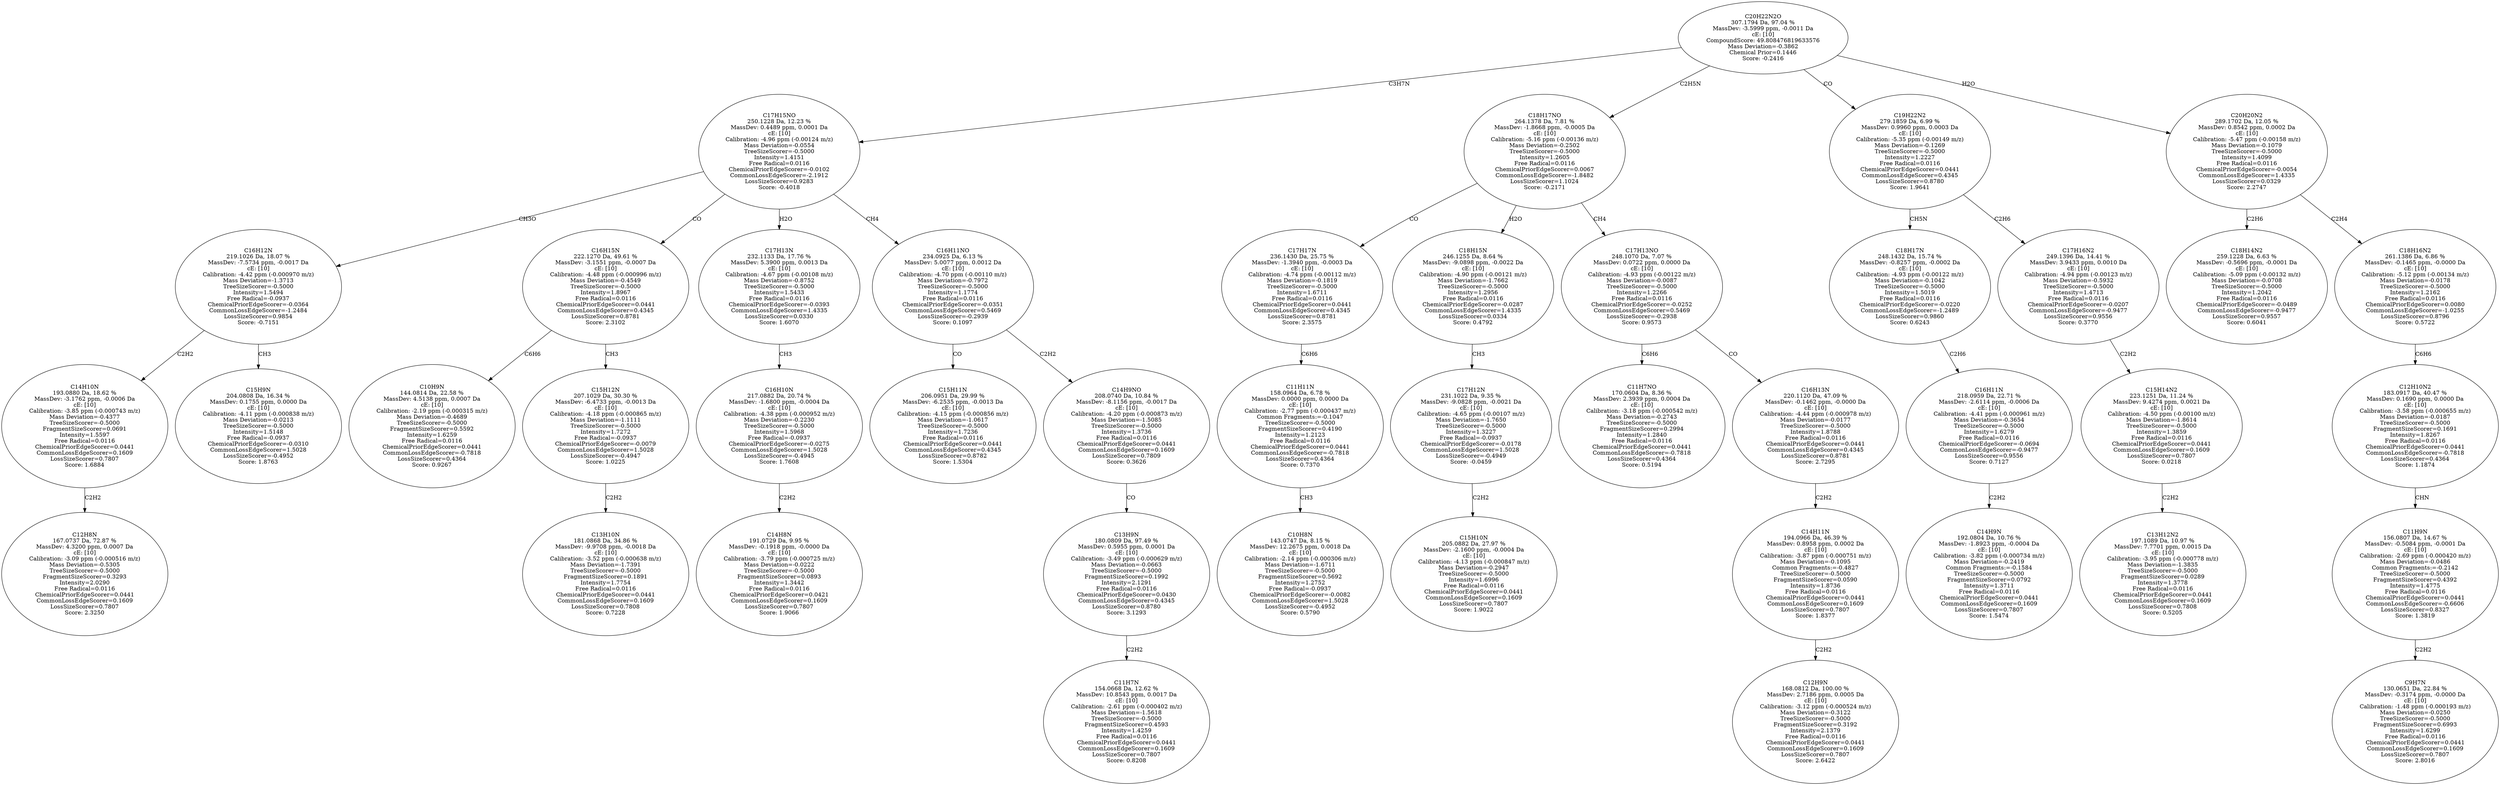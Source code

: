 strict digraph {
v1 [label="C12H8N\n167.0737 Da, 72.87 %\nMassDev: 4.3200 ppm, 0.0007 Da\ncE: [10]\nCalibration: -3.09 ppm (-0.000516 m/z)\nMass Deviation=-0.5305\nTreeSizeScorer=-0.5000\nFragmentSizeScorer=0.3293\nIntensity=2.0290\nFree Radical=0.0116\nChemicalPriorEdgeScorer=0.0441\nCommonLossEdgeScorer=0.1609\nLossSizeScorer=0.7807\nScore: 2.3250"];
v2 [label="C14H10N\n193.0880 Da, 18.62 %\nMassDev: -3.1762 ppm, -0.0006 Da\ncE: [10]\nCalibration: -3.85 ppm (-0.000743 m/z)\nMass Deviation=-0.4377\nTreeSizeScorer=-0.5000\nFragmentSizeScorer=0.0691\nIntensity=1.5597\nFree Radical=0.0116\nChemicalPriorEdgeScorer=0.0441\nCommonLossEdgeScorer=0.1609\nLossSizeScorer=0.7807\nScore: 1.6884"];
v3 [label="C15H9N\n204.0808 Da, 16.34 %\nMassDev: 0.1755 ppm, 0.0000 Da\ncE: [10]\nCalibration: -4.11 ppm (-0.000838 m/z)\nMass Deviation=-0.0213\nTreeSizeScorer=-0.5000\nIntensity=1.5148\nFree Radical=-0.0937\nChemicalPriorEdgeScorer=-0.0310\nCommonLossEdgeScorer=1.5028\nLossSizeScorer=-0.4952\nScore: 1.8763"];
v4 [label="C16H12N\n219.1026 Da, 18.07 %\nMassDev: -7.5734 ppm, -0.0017 Da\ncE: [10]\nCalibration: -4.42 ppm (-0.000970 m/z)\nMass Deviation=-1.3713\nTreeSizeScorer=-0.5000\nIntensity=1.5494\nFree Radical=-0.0937\nChemicalPriorEdgeScorer=-0.0364\nCommonLossEdgeScorer=-1.2484\nLossSizeScorer=0.9854\nScore: -0.7151"];
v5 [label="C10H9N\n144.0814 Da, 22.58 %\nMassDev: 4.5138 ppm, 0.0007 Da\ncE: [10]\nCalibration: -2.19 ppm (-0.000315 m/z)\nMass Deviation=-0.4689\nTreeSizeScorer=-0.5000\nFragmentSizeScorer=0.5592\nIntensity=1.6259\nFree Radical=0.0116\nChemicalPriorEdgeScorer=0.0441\nCommonLossEdgeScorer=-0.7818\nLossSizeScorer=0.4364\nScore: 0.9267"];
v6 [label="C13H10N\n181.0868 Da, 34.86 %\nMassDev: -9.9708 ppm, -0.0018 Da\ncE: [10]\nCalibration: -3.52 ppm (-0.000638 m/z)\nMass Deviation=-1.7391\nTreeSizeScorer=-0.5000\nFragmentSizeScorer=0.1891\nIntensity=1.7754\nFree Radical=0.0116\nChemicalPriorEdgeScorer=0.0441\nCommonLossEdgeScorer=0.1609\nLossSizeScorer=0.7808\nScore: 0.7228"];
v7 [label="C15H12N\n207.1029 Da, 30.30 %\nMassDev: -6.4733 ppm, -0.0013 Da\ncE: [10]\nCalibration: -4.18 ppm (-0.000865 m/z)\nMass Deviation=-1.1111\nTreeSizeScorer=-0.5000\nIntensity=1.7272\nFree Radical=-0.0937\nChemicalPriorEdgeScorer=-0.0079\nCommonLossEdgeScorer=1.5028\nLossSizeScorer=-0.4947\nScore: 1.0225"];
v8 [label="C16H15N\n222.1270 Da, 49.61 %\nMassDev: -3.1551 ppm, -0.0007 Da\ncE: [10]\nCalibration: -4.48 ppm (-0.000996 m/z)\nMass Deviation=-0.4549\nTreeSizeScorer=-0.5000\nIntensity=1.8967\nFree Radical=0.0116\nChemicalPriorEdgeScorer=0.0441\nCommonLossEdgeScorer=0.4345\nLossSizeScorer=0.8781\nScore: 2.3102"];
v9 [label="C14H8N\n191.0729 Da, 9.95 %\nMassDev: -0.1918 ppm, -0.0000 Da\ncE: [10]\nCalibration: -3.79 ppm (-0.000725 m/z)\nMass Deviation=-0.0222\nTreeSizeScorer=-0.5000\nFragmentSizeScorer=0.0893\nIntensity=1.3442\nFree Radical=0.0116\nChemicalPriorEdgeScorer=0.0421\nCommonLossEdgeScorer=0.1609\nLossSizeScorer=0.7807\nScore: 1.9066"];
v10 [label="C16H10N\n217.0882 Da, 20.74 %\nMassDev: -1.6800 ppm, -0.0004 Da\ncE: [10]\nCalibration: -4.38 ppm (-0.000952 m/z)\nMass Deviation=-0.2230\nTreeSizeScorer=-0.5000\nIntensity=1.5968\nFree Radical=-0.0937\nChemicalPriorEdgeScorer=-0.0275\nCommonLossEdgeScorer=1.5028\nLossSizeScorer=-0.4945\nScore: 1.7608"];
v11 [label="C17H13N\n232.1133 Da, 17.76 %\nMassDev: 5.3900 ppm, 0.0013 Da\ncE: [10]\nCalibration: -4.67 ppm (-0.00108 m/z)\nMass Deviation=-0.8752\nTreeSizeScorer=-0.5000\nIntensity=1.5433\nFree Radical=0.0116\nChemicalPriorEdgeScorer=-0.0393\nCommonLossEdgeScorer=1.4335\nLossSizeScorer=0.0330\nScore: 1.6070"];
v12 [label="C15H11N\n206.0951 Da, 29.99 %\nMassDev: -6.2535 ppm, -0.0013 Da\ncE: [10]\nCalibration: -4.15 ppm (-0.000856 m/z)\nMass Deviation=-1.0617\nTreeSizeScorer=-0.5000\nIntensity=1.7236\nFree Radical=0.0116\nChemicalPriorEdgeScorer=0.0441\nCommonLossEdgeScorer=0.4345\nLossSizeScorer=0.8782\nScore: 1.5304"];
v13 [label="C11H7N\n154.0668 Da, 12.62 %\nMassDev: 10.8543 ppm, 0.0017 Da\ncE: [10]\nCalibration: -2.61 ppm (-0.000402 m/z)\nMass Deviation=-1.5618\nTreeSizeScorer=-0.5000\nFragmentSizeScorer=0.4593\nIntensity=1.4259\nFree Radical=0.0116\nChemicalPriorEdgeScorer=0.0441\nCommonLossEdgeScorer=0.1609\nLossSizeScorer=0.7807\nScore: 0.8208"];
v14 [label="C13H9N\n180.0809 Da, 97.49 %\nMassDev: 0.5955 ppm, 0.0001 Da\ncE: [10]\nCalibration: -3.49 ppm (-0.000629 m/z)\nMass Deviation=-0.0663\nTreeSizeScorer=-0.5000\nFragmentSizeScorer=0.1992\nIntensity=2.1291\nFree Radical=0.0116\nChemicalPriorEdgeScorer=0.0430\nCommonLossEdgeScorer=0.4345\nLossSizeScorer=0.8780\nScore: 3.1293"];
v15 [label="C14H9NO\n208.0740 Da, 10.84 %\nMassDev: -8.1156 ppm, -0.0017 Da\ncE: [10]\nCalibration: -4.20 ppm (-0.000873 m/z)\nMass Deviation=-1.5085\nTreeSizeScorer=-0.5000\nIntensity=1.3736\nFree Radical=0.0116\nChemicalPriorEdgeScorer=0.0441\nCommonLossEdgeScorer=0.1609\nLossSizeScorer=0.7809\nScore: 0.3626"];
v16 [label="C16H11NO\n234.0925 Da, 6.13 %\nMassDev: 5.0077 ppm, 0.0012 Da\ncE: [10]\nCalibration: -4.70 ppm (-0.00110 m/z)\nMass Deviation=-0.7972\nTreeSizeScorer=-0.5000\nIntensity=1.1774\nFree Radical=0.0116\nChemicalPriorEdgeScorer=-0.0351\nCommonLossEdgeScorer=0.5469\nLossSizeScorer=-0.2939\nScore: 0.1097"];
v17 [label="C17H15NO\n250.1228 Da, 12.23 %\nMassDev: 0.4489 ppm, 0.0001 Da\ncE: [10]\nCalibration: -4.96 ppm (-0.00124 m/z)\nMass Deviation=-0.0554\nTreeSizeScorer=-0.5000\nIntensity=1.4151\nFree Radical=0.0116\nChemicalPriorEdgeScorer=-0.0102\nCommonLossEdgeScorer=-2.1912\nLossSizeScorer=0.9283\nScore: -0.4018"];
v18 [label="C10H8N\n143.0747 Da, 8.15 %\nMassDev: 12.2675 ppm, 0.0018 Da\ncE: [10]\nCalibration: -2.14 ppm (-0.000306 m/z)\nMass Deviation=-1.6711\nTreeSizeScorer=-0.5000\nFragmentSizeScorer=0.5692\nIntensity=1.2752\nFree Radical=-0.0937\nChemicalPriorEdgeScorer=-0.0082\nCommonLossEdgeScorer=1.5028\nLossSizeScorer=-0.4952\nScore: 0.5790"];
v19 [label="C11H11N\n158.0964 Da, 6.78 %\nMassDev: 0.0000 ppm, 0.0000 Da\ncE: [10]\nCalibration: -2.77 ppm (-0.000437 m/z)\nCommon Fragments:=-0.1047\nTreeSizeScorer=-0.5000\nFragmentSizeScorer=0.4190\nIntensity=1.2123\nFree Radical=0.0116\nChemicalPriorEdgeScorer=0.0441\nCommonLossEdgeScorer=-0.7818\nLossSizeScorer=0.4364\nScore: 0.7370"];
v20 [label="C17H17N\n236.1430 Da, 25.75 %\nMassDev: -1.3940 ppm, -0.0003 Da\ncE: [10]\nCalibration: -4.74 ppm (-0.00112 m/z)\nMass Deviation=-0.1819\nTreeSizeScorer=-0.5000\nIntensity=1.6711\nFree Radical=0.0116\nChemicalPriorEdgeScorer=0.0441\nCommonLossEdgeScorer=0.4345\nLossSizeScorer=0.8781\nScore: 2.3575"];
v21 [label="C15H10N\n205.0882 Da, 27.97 %\nMassDev: -2.1600 ppm, -0.0004 Da\ncE: [10]\nCalibration: -4.13 ppm (-0.000847 m/z)\nMass Deviation=-0.2947\nTreeSizeScorer=-0.5000\nIntensity=1.6996\nFree Radical=0.0116\nChemicalPriorEdgeScorer=0.0441\nCommonLossEdgeScorer=0.1609\nLossSizeScorer=0.7807\nScore: 1.9022"];
v22 [label="C17H12N\n231.1022 Da, 9.35 %\nMassDev: -9.0828 ppm, -0.0021 Da\ncE: [10]\nCalibration: -4.65 ppm (-0.00107 m/z)\nMass Deviation=-1.7650\nTreeSizeScorer=-0.5000\nIntensity=1.3227\nFree Radical=-0.0937\nChemicalPriorEdgeScorer=-0.0178\nCommonLossEdgeScorer=1.5028\nLossSizeScorer=-0.4949\nScore: -0.0459"];
v23 [label="C18H15N\n246.1255 Da, 8.64 %\nMassDev: -9.0898 ppm, -0.0022 Da\ncE: [10]\nCalibration: -4.90 ppm (-0.00121 m/z)\nMass Deviation=-1.7662\nTreeSizeScorer=-0.5000\nIntensity=1.2956\nFree Radical=0.0116\nChemicalPriorEdgeScorer=-0.0287\nCommonLossEdgeScorer=1.4335\nLossSizeScorer=0.0334\nScore: 0.4792"];
v24 [label="C11H7NO\n170.0604 Da, 8.36 %\nMassDev: 2.3939 ppm, 0.0004 Da\ncE: [10]\nCalibration: -3.18 ppm (-0.000542 m/z)\nMass Deviation=-0.2743\nTreeSizeScorer=-0.5000\nFragmentSizeScorer=0.2994\nIntensity=1.2840\nFree Radical=0.0116\nChemicalPriorEdgeScorer=0.0441\nCommonLossEdgeScorer=-0.7818\nLossSizeScorer=0.4364\nScore: 0.5194"];
v25 [label="C12H9N\n168.0812 Da, 100.00 %\nMassDev: 2.7186 ppm, 0.0005 Da\ncE: [10]\nCalibration: -3.12 ppm (-0.000524 m/z)\nMass Deviation=-0.3122\nTreeSizeScorer=-0.5000\nFragmentSizeScorer=0.3192\nIntensity=2.1379\nFree Radical=0.0116\nChemicalPriorEdgeScorer=0.0441\nCommonLossEdgeScorer=0.1609\nLossSizeScorer=0.7807\nScore: 2.6422"];
v26 [label="C14H11N\n194.0966 Da, 46.39 %\nMassDev: 0.8958 ppm, 0.0002 Da\ncE: [10]\nCalibration: -3.87 ppm (-0.000751 m/z)\nMass Deviation=-0.1095\nCommon Fragments:=-0.4827\nTreeSizeScorer=-0.5000\nFragmentSizeScorer=0.0590\nIntensity=1.8736\nFree Radical=0.0116\nChemicalPriorEdgeScorer=0.0441\nCommonLossEdgeScorer=0.1609\nLossSizeScorer=0.7807\nScore: 1.8377"];
v27 [label="C16H13N\n220.1120 Da, 47.09 %\nMassDev: -0.1462 ppm, -0.0000 Da\ncE: [10]\nCalibration: -4.44 ppm (-0.000978 m/z)\nMass Deviation=-0.0177\nTreeSizeScorer=-0.5000\nIntensity=1.8788\nFree Radical=0.0116\nChemicalPriorEdgeScorer=0.0441\nCommonLossEdgeScorer=0.4345\nLossSizeScorer=0.8781\nScore: 2.7295"];
v28 [label="C17H13NO\n248.1070 Da, 7.07 %\nMassDev: 0.0722 ppm, 0.0000 Da\ncE: [10]\nCalibration: -4.93 ppm (-0.00122 m/z)\nMass Deviation=-0.0087\nTreeSizeScorer=-0.5000\nIntensity=1.2266\nFree Radical=0.0116\nChemicalPriorEdgeScorer=-0.0252\nCommonLossEdgeScorer=0.5469\nLossSizeScorer=-0.2938\nScore: 0.9573"];
v29 [label="C18H17NO\n264.1378 Da, 7.81 %\nMassDev: -1.8668 ppm, -0.0005 Da\ncE: [10]\nCalibration: -5.16 ppm (-0.00136 m/z)\nMass Deviation=-0.2502\nTreeSizeScorer=-0.5000\nIntensity=1.2605\nFree Radical=0.0116\nChemicalPriorEdgeScorer=0.0067\nCommonLossEdgeScorer=-1.8482\nLossSizeScorer=1.1024\nScore: -0.2171"];
v30 [label="C14H9N\n192.0804 Da, 10.76 %\nMassDev: -1.8923 ppm, -0.0004 Da\ncE: [10]\nCalibration: -3.82 ppm (-0.000734 m/z)\nMass Deviation=-0.2419\nCommon Fragments:=-0.1584\nTreeSizeScorer=-0.5000\nFragmentSizeScorer=0.0792\nIntensity=1.3711\nFree Radical=0.0116\nChemicalPriorEdgeScorer=0.0441\nCommonLossEdgeScorer=0.1609\nLossSizeScorer=0.7807\nScore: 1.5474"];
v31 [label="C16H11N\n218.0959 Da, 22.71 %\nMassDev: -2.6114 ppm, -0.0006 Da\ncE: [10]\nCalibration: -4.41 ppm (-0.000961 m/z)\nMass Deviation=-0.3654\nTreeSizeScorer=-0.5000\nIntensity=1.6279\nFree Radical=0.0116\nChemicalPriorEdgeScorer=-0.0694\nCommonLossEdgeScorer=-0.9477\nLossSizeScorer=0.9556\nScore: 0.7127"];
v32 [label="C18H17N\n248.1432 Da, 15.74 %\nMassDev: -0.8257 ppm, -0.0002 Da\ncE: [10]\nCalibration: -4.93 ppm (-0.00122 m/z)\nMass Deviation=-0.1042\nTreeSizeScorer=-0.5000\nIntensity=1.5019\nFree Radical=0.0116\nChemicalPriorEdgeScorer=-0.0220\nCommonLossEdgeScorer=-1.2489\nLossSizeScorer=0.9860\nScore: 0.6243"];
v33 [label="C13H12N2\n197.1089 Da, 10.97 %\nMassDev: 7.7701 ppm, 0.0015 Da\ncE: [10]\nCalibration: -3.95 ppm (-0.000778 m/z)\nMass Deviation=-1.3835\nTreeSizeScorer=-0.5000\nFragmentSizeScorer=0.0289\nIntensity=1.3778\nFree Radical=0.0116\nChemicalPriorEdgeScorer=0.0441\nCommonLossEdgeScorer=0.1609\nLossSizeScorer=0.7808\nScore: 0.5205"];
v34 [label="C15H14N2\n223.1251 Da, 11.24 %\nMassDev: 9.4274 ppm, 0.0021 Da\ncE: [10]\nCalibration: -4.50 ppm (-0.00100 m/z)\nMass Deviation=-1.8614\nTreeSizeScorer=-0.5000\nIntensity=1.3859\nFree Radical=0.0116\nChemicalPriorEdgeScorer=0.0441\nCommonLossEdgeScorer=0.1609\nLossSizeScorer=0.7807\nScore: 0.0218"];
v35 [label="C17H16N2\n249.1396 Da, 14.41 %\nMassDev: 3.9433 ppm, 0.0010 Da\ncE: [10]\nCalibration: -4.94 ppm (-0.00123 m/z)\nMass Deviation=-0.5932\nTreeSizeScorer=-0.5000\nIntensity=1.4713\nFree Radical=0.0116\nChemicalPriorEdgeScorer=-0.0207\nCommonLossEdgeScorer=-0.9477\nLossSizeScorer=0.9556\nScore: 0.3770"];
v36 [label="C19H22N2\n279.1859 Da, 6.99 %\nMassDev: 0.9960 ppm, 0.0003 Da\ncE: [10]\nCalibration: -5.35 ppm (-0.00149 m/z)\nMass Deviation=-0.1269\nTreeSizeScorer=-0.5000\nIntensity=1.2227\nFree Radical=0.0116\nChemicalPriorEdgeScorer=0.0441\nCommonLossEdgeScorer=0.4345\nLossSizeScorer=0.8780\nScore: 1.9641"];
v37 [label="C18H14N2\n259.1228 Da, 6.63 %\nMassDev: -0.5696 ppm, -0.0001 Da\ncE: [10]\nCalibration: -5.09 ppm (-0.00132 m/z)\nMass Deviation=-0.0708\nTreeSizeScorer=-0.5000\nIntensity=1.2042\nFree Radical=0.0116\nChemicalPriorEdgeScorer=-0.0489\nCommonLossEdgeScorer=-0.9477\nLossSizeScorer=0.9557\nScore: 0.6041"];
v38 [label="C9H7N\n130.0651 Da, 22.84 %\nMassDev: -0.3174 ppm, -0.0000 Da\ncE: [10]\nCalibration: -1.48 ppm (-0.000193 m/z)\nMass Deviation=-0.0250\nTreeSizeScorer=-0.5000\nFragmentSizeScorer=0.6993\nIntensity=1.6299\nFree Radical=0.0116\nChemicalPriorEdgeScorer=0.0441\nCommonLossEdgeScorer=0.1609\nLossSizeScorer=0.7807\nScore: 2.8016"];
v39 [label="C11H9N\n156.0807 Da, 14.67 %\nMassDev: -0.5084 ppm, -0.0001 Da\ncE: [10]\nCalibration: -2.69 ppm (-0.000420 m/z)\nMass Deviation=-0.0486\nCommon Fragments:=-0.2142\nTreeSizeScorer=-0.5000\nFragmentSizeScorer=0.4392\nIntensity=1.4775\nFree Radical=0.0116\nChemicalPriorEdgeScorer=0.0441\nCommonLossEdgeScorer=-0.6606\nLossSizeScorer=0.8327\nScore: 1.3819"];
v40 [label="C12H10N2\n183.0917 Da, 40.47 %\nMassDev: 0.1690 ppm, 0.0000 Da\ncE: [10]\nCalibration: -3.58 ppm (-0.000655 m/z)\nMass Deviation=-0.0187\nTreeSizeScorer=-0.5000\nFragmentSizeScorer=0.1691\nIntensity=1.8267\nFree Radical=0.0116\nChemicalPriorEdgeScorer=0.0441\nCommonLossEdgeScorer=-0.7818\nLossSizeScorer=0.4364\nScore: 1.1874"];
v41 [label="C18H16N2\n261.1386 Da, 6.86 %\nMassDev: -0.1465 ppm, -0.0000 Da\ncE: [10]\nCalibration: -5.12 ppm (-0.00134 m/z)\nMass Deviation=-0.0178\nTreeSizeScorer=-0.5000\nIntensity=1.2162\nFree Radical=0.0116\nChemicalPriorEdgeScorer=0.0080\nCommonLossEdgeScorer=-1.0255\nLossSizeScorer=0.8796\nScore: 0.5722"];
v42 [label="C20H20N2\n289.1702 Da, 12.05 %\nMassDev: 0.8542 ppm, 0.0002 Da\ncE: [10]\nCalibration: -5.47 ppm (-0.00158 m/z)\nMass Deviation=-0.1079\nTreeSizeScorer=-0.5000\nIntensity=1.4099\nFree Radical=0.0116\nChemicalPriorEdgeScorer=-0.0054\nCommonLossEdgeScorer=1.4335\nLossSizeScorer=0.0329\nScore: 2.2747"];
v43 [label="C20H22N2O\n307.1794 Da, 97.04 %\nMassDev: -3.5999 ppm, -0.0011 Da\ncE: [10]\nCompoundScore: 49.808476819633576\nMass Deviation=-0.3862\nChemical Prior=0.1446\nScore: -0.2416"];
v2 -> v1 [label="C2H2"];
v4 -> v2 [label="C2H2"];
v4 -> v3 [label="CH3"];
v17 -> v4 [label="CH3O"];
v8 -> v5 [label="C6H6"];
v7 -> v6 [label="C2H2"];
v8 -> v7 [label="CH3"];
v17 -> v8 [label="CO"];
v10 -> v9 [label="C2H2"];
v11 -> v10 [label="CH3"];
v17 -> v11 [label="H2O"];
v16 -> v12 [label="CO"];
v14 -> v13 [label="C2H2"];
v15 -> v14 [label="CO"];
v16 -> v15 [label="C2H2"];
v17 -> v16 [label="CH4"];
v43 -> v17 [label="C3H7N"];
v19 -> v18 [label="CH3"];
v20 -> v19 [label="C6H6"];
v29 -> v20 [label="CO"];
v22 -> v21 [label="C2H2"];
v23 -> v22 [label="CH3"];
v29 -> v23 [label="H2O"];
v28 -> v24 [label="C6H6"];
v26 -> v25 [label="C2H2"];
v27 -> v26 [label="C2H2"];
v28 -> v27 [label="CO"];
v29 -> v28 [label="CH4"];
v43 -> v29 [label="C2H5N"];
v31 -> v30 [label="C2H2"];
v32 -> v31 [label="C2H6"];
v36 -> v32 [label="CH5N"];
v34 -> v33 [label="C2H2"];
v35 -> v34 [label="C2H2"];
v36 -> v35 [label="C2H6"];
v43 -> v36 [label="CO"];
v42 -> v37 [label="C2H6"];
v39 -> v38 [label="C2H2"];
v40 -> v39 [label="CHN"];
v41 -> v40 [label="C6H6"];
v42 -> v41 [label="C2H4"];
v43 -> v42 [label="H2O"];
}